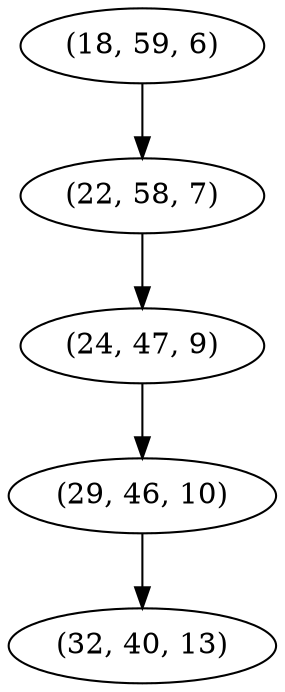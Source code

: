 digraph tree {
    "(18, 59, 6)";
    "(22, 58, 7)";
    "(24, 47, 9)";
    "(29, 46, 10)";
    "(32, 40, 13)";
    "(18, 59, 6)" -> "(22, 58, 7)";
    "(22, 58, 7)" -> "(24, 47, 9)";
    "(24, 47, 9)" -> "(29, 46, 10)";
    "(29, 46, 10)" -> "(32, 40, 13)";
}
